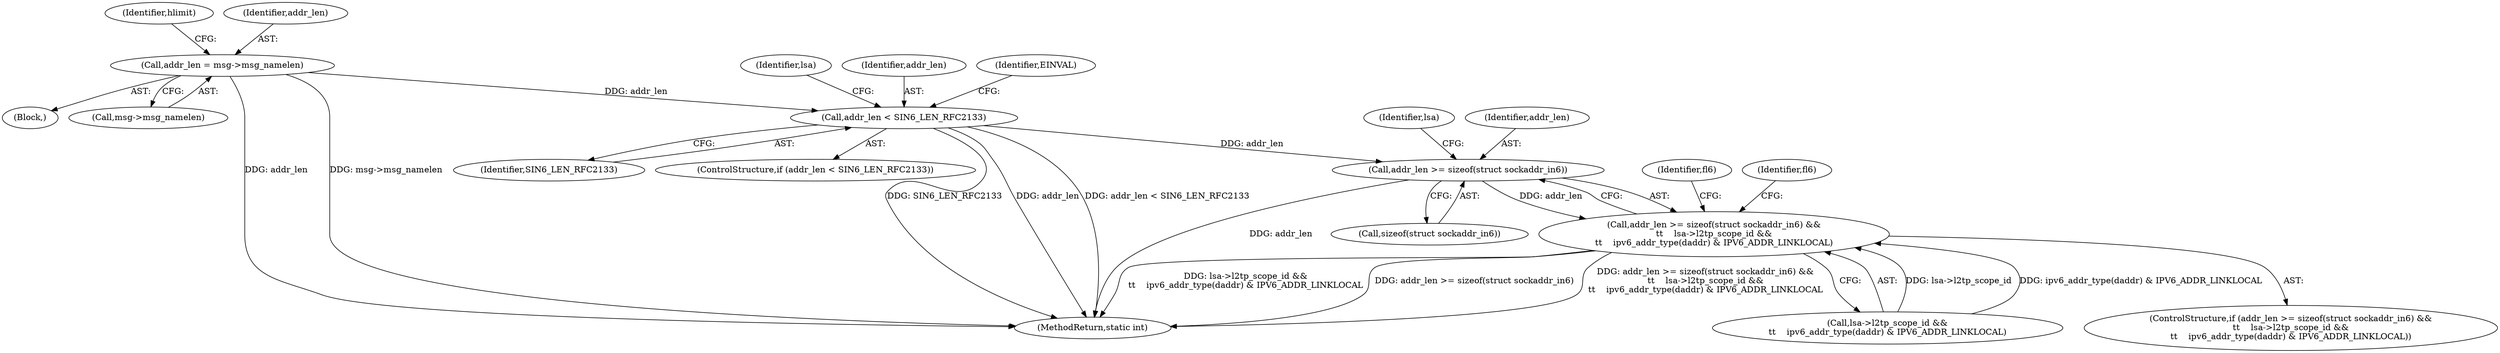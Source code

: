 digraph "0_linux_45f6fad84cc305103b28d73482b344d7f5b76f39_19@API" {
"1000279" [label="(Call,addr_len >= sizeof(struct sockaddr_in6))"];
"1000198" [label="(Call,addr_len < SIN6_LEN_RFC2133)"];
"1000134" [label="(Call,addr_len = msg->msg_namelen)"];
"1000278" [label="(Call,addr_len >= sizeof(struct sockaddr_in6) &&\n\t\t    lsa->l2tp_scope_id &&\n\t\t    ipv6_addr_type(daddr) & IPV6_ADDR_LINKLOCAL)"];
"1000285" [label="(Identifier,lsa)"];
"1000654" [label="(MethodReturn,static int)"];
"1000200" [label="(Identifier,SIN6_LEN_RFC2133)"];
"1000279" [label="(Call,addr_len >= sizeof(struct sockaddr_in6))"];
"1000281" [label="(Call,sizeof(struct sockaddr_in6))"];
"1000197" [label="(ControlStructure,if (addr_len < SIN6_LEN_RFC2133))"];
"1000141" [label="(Identifier,hlimit)"];
"1000207" [label="(Identifier,lsa)"];
"1000110" [label="(Block,)"];
"1000283" [label="(Call,lsa->l2tp_scope_id &&\n\t\t    ipv6_addr_type(daddr) & IPV6_ADDR_LINKLOCAL)"];
"1000134" [label="(Call,addr_len = msg->msg_namelen)"];
"1000277" [label="(ControlStructure,if (addr_len >= sizeof(struct sockaddr_in6) &&\n\t\t    lsa->l2tp_scope_id &&\n\t\t    ipv6_addr_type(daddr) & IPV6_ADDR_LINKLOCAL))"];
"1000199" [label="(Identifier,addr_len)"];
"1000325" [label="(Identifier,fl6)"];
"1000280" [label="(Identifier,addr_len)"];
"1000135" [label="(Identifier,addr_len)"];
"1000203" [label="(Identifier,EINVAL)"];
"1000293" [label="(Identifier,fl6)"];
"1000278" [label="(Call,addr_len >= sizeof(struct sockaddr_in6) &&\n\t\t    lsa->l2tp_scope_id &&\n\t\t    ipv6_addr_type(daddr) & IPV6_ADDR_LINKLOCAL)"];
"1000198" [label="(Call,addr_len < SIN6_LEN_RFC2133)"];
"1000136" [label="(Call,msg->msg_namelen)"];
"1000279" -> "1000278"  [label="AST: "];
"1000279" -> "1000281"  [label="CFG: "];
"1000280" -> "1000279"  [label="AST: "];
"1000281" -> "1000279"  [label="AST: "];
"1000285" -> "1000279"  [label="CFG: "];
"1000278" -> "1000279"  [label="CFG: "];
"1000279" -> "1000654"  [label="DDG: addr_len"];
"1000279" -> "1000278"  [label="DDG: addr_len"];
"1000198" -> "1000279"  [label="DDG: addr_len"];
"1000198" -> "1000197"  [label="AST: "];
"1000198" -> "1000200"  [label="CFG: "];
"1000199" -> "1000198"  [label="AST: "];
"1000200" -> "1000198"  [label="AST: "];
"1000203" -> "1000198"  [label="CFG: "];
"1000207" -> "1000198"  [label="CFG: "];
"1000198" -> "1000654"  [label="DDG: SIN6_LEN_RFC2133"];
"1000198" -> "1000654"  [label="DDG: addr_len"];
"1000198" -> "1000654"  [label="DDG: addr_len < SIN6_LEN_RFC2133"];
"1000134" -> "1000198"  [label="DDG: addr_len"];
"1000134" -> "1000110"  [label="AST: "];
"1000134" -> "1000136"  [label="CFG: "];
"1000135" -> "1000134"  [label="AST: "];
"1000136" -> "1000134"  [label="AST: "];
"1000141" -> "1000134"  [label="CFG: "];
"1000134" -> "1000654"  [label="DDG: addr_len"];
"1000134" -> "1000654"  [label="DDG: msg->msg_namelen"];
"1000278" -> "1000277"  [label="AST: "];
"1000278" -> "1000283"  [label="CFG: "];
"1000283" -> "1000278"  [label="AST: "];
"1000293" -> "1000278"  [label="CFG: "];
"1000325" -> "1000278"  [label="CFG: "];
"1000278" -> "1000654"  [label="DDG: addr_len >= sizeof(struct sockaddr_in6) &&\n\t\t    lsa->l2tp_scope_id &&\n\t\t    ipv6_addr_type(daddr) & IPV6_ADDR_LINKLOCAL"];
"1000278" -> "1000654"  [label="DDG: lsa->l2tp_scope_id &&\n\t\t    ipv6_addr_type(daddr) & IPV6_ADDR_LINKLOCAL"];
"1000278" -> "1000654"  [label="DDG: addr_len >= sizeof(struct sockaddr_in6)"];
"1000283" -> "1000278"  [label="DDG: lsa->l2tp_scope_id"];
"1000283" -> "1000278"  [label="DDG: ipv6_addr_type(daddr) & IPV6_ADDR_LINKLOCAL"];
}
